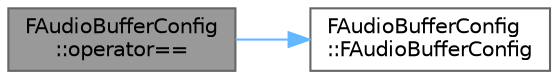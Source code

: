 digraph "FAudioBufferConfig::operator=="
{
 // INTERACTIVE_SVG=YES
 // LATEX_PDF_SIZE
  bgcolor="transparent";
  edge [fontname=Helvetica,fontsize=10,labelfontname=Helvetica,labelfontsize=10];
  node [fontname=Helvetica,fontsize=10,shape=box,height=0.2,width=0.4];
  rankdir="LR";
  Node1 [id="Node000001",label="FAudioBufferConfig\l::operator==",height=0.2,width=0.4,color="gray40", fillcolor="grey60", style="filled", fontcolor="black",tooltip=" "];
  Node1 -> Node2 [id="edge1_Node000001_Node000002",color="steelblue1",style="solid",tooltip=" "];
  Node2 [id="Node000002",label="FAudioBufferConfig\l::FAudioBufferConfig",height=0.2,width=0.4,color="grey40", fillcolor="white", style="filled",URL="$d4/d6e/structFAudioBufferConfig.html#a4975052de8456bbf153d166cde863fef",tooltip=" "];
}
